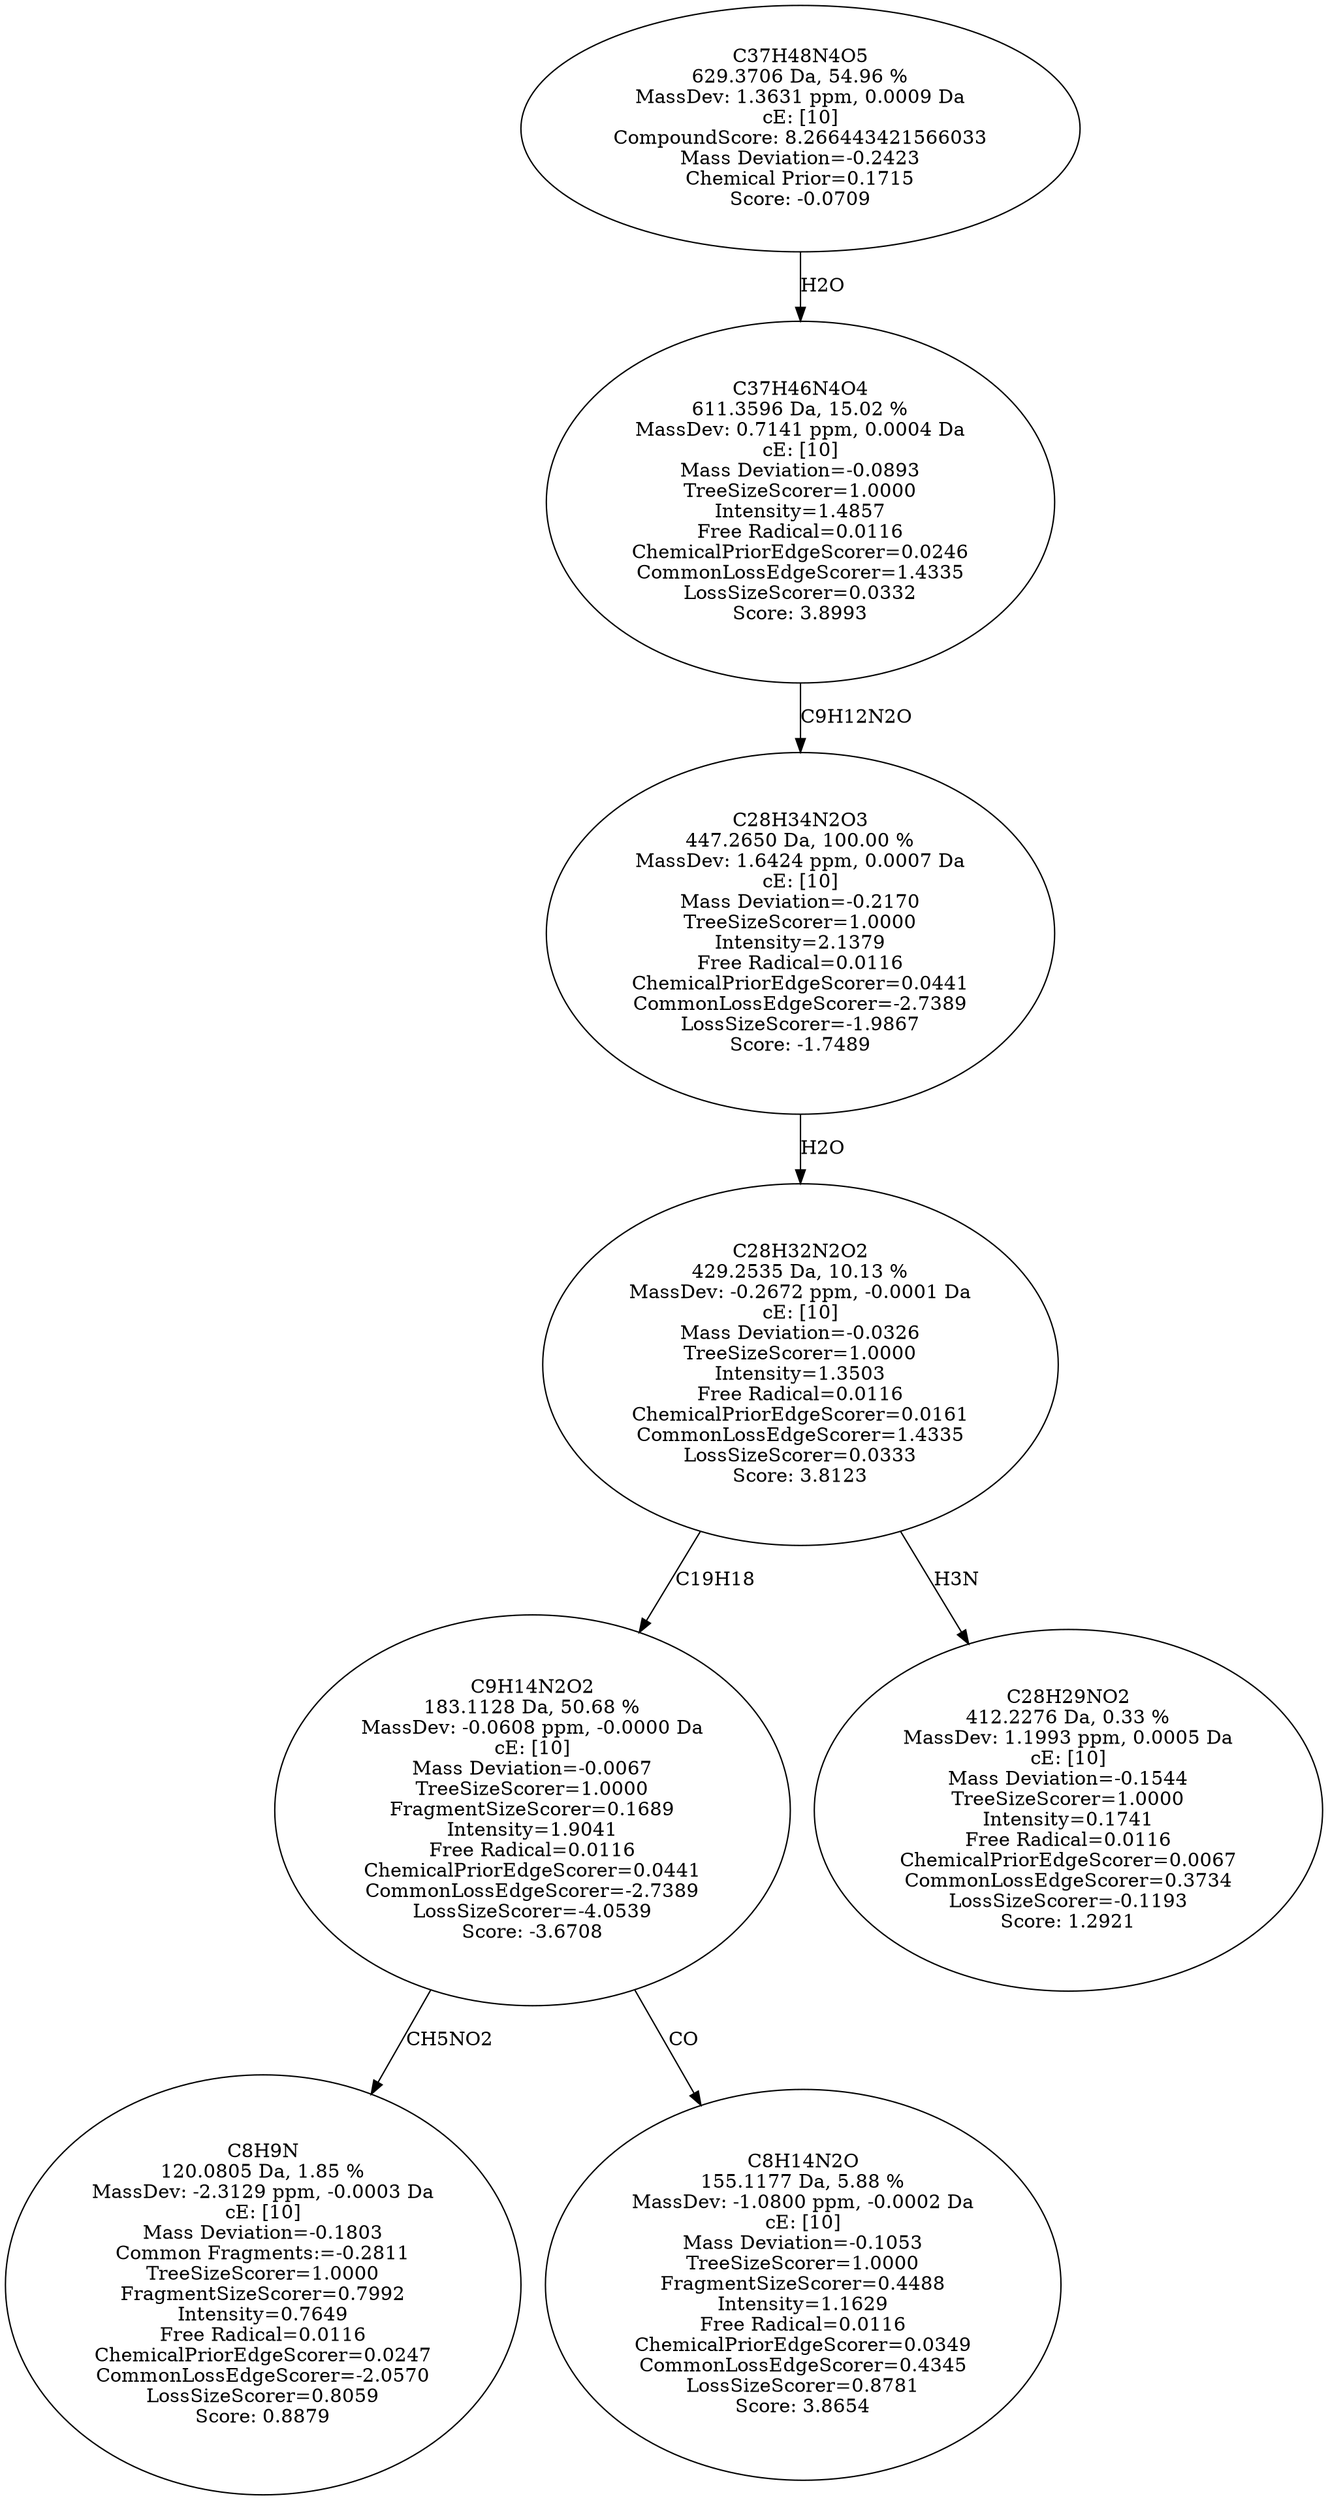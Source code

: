 strict digraph {
v1 [label="C8H9N\n120.0805 Da, 1.85 %\nMassDev: -2.3129 ppm, -0.0003 Da\ncE: [10]\nMass Deviation=-0.1803\nCommon Fragments:=-0.2811\nTreeSizeScorer=1.0000\nFragmentSizeScorer=0.7992\nIntensity=0.7649\nFree Radical=0.0116\nChemicalPriorEdgeScorer=0.0247\nCommonLossEdgeScorer=-2.0570\nLossSizeScorer=0.8059\nScore: 0.8879"];
v2 [label="C8H14N2O\n155.1177 Da, 5.88 %\nMassDev: -1.0800 ppm, -0.0002 Da\ncE: [10]\nMass Deviation=-0.1053\nTreeSizeScorer=1.0000\nFragmentSizeScorer=0.4488\nIntensity=1.1629\nFree Radical=0.0116\nChemicalPriorEdgeScorer=0.0349\nCommonLossEdgeScorer=0.4345\nLossSizeScorer=0.8781\nScore: 3.8654"];
v3 [label="C9H14N2O2\n183.1128 Da, 50.68 %\nMassDev: -0.0608 ppm, -0.0000 Da\ncE: [10]\nMass Deviation=-0.0067\nTreeSizeScorer=1.0000\nFragmentSizeScorer=0.1689\nIntensity=1.9041\nFree Radical=0.0116\nChemicalPriorEdgeScorer=0.0441\nCommonLossEdgeScorer=-2.7389\nLossSizeScorer=-4.0539\nScore: -3.6708"];
v4 [label="C28H29NO2\n412.2276 Da, 0.33 %\nMassDev: 1.1993 ppm, 0.0005 Da\ncE: [10]\nMass Deviation=-0.1544\nTreeSizeScorer=1.0000\nIntensity=0.1741\nFree Radical=0.0116\nChemicalPriorEdgeScorer=0.0067\nCommonLossEdgeScorer=0.3734\nLossSizeScorer=-0.1193\nScore: 1.2921"];
v5 [label="C28H32N2O2\n429.2535 Da, 10.13 %\nMassDev: -0.2672 ppm, -0.0001 Da\ncE: [10]\nMass Deviation=-0.0326\nTreeSizeScorer=1.0000\nIntensity=1.3503\nFree Radical=0.0116\nChemicalPriorEdgeScorer=0.0161\nCommonLossEdgeScorer=1.4335\nLossSizeScorer=0.0333\nScore: 3.8123"];
v6 [label="C28H34N2O3\n447.2650 Da, 100.00 %\nMassDev: 1.6424 ppm, 0.0007 Da\ncE: [10]\nMass Deviation=-0.2170\nTreeSizeScorer=1.0000\nIntensity=2.1379\nFree Radical=0.0116\nChemicalPriorEdgeScorer=0.0441\nCommonLossEdgeScorer=-2.7389\nLossSizeScorer=-1.9867\nScore: -1.7489"];
v7 [label="C37H46N4O4\n611.3596 Da, 15.02 %\nMassDev: 0.7141 ppm, 0.0004 Da\ncE: [10]\nMass Deviation=-0.0893\nTreeSizeScorer=1.0000\nIntensity=1.4857\nFree Radical=0.0116\nChemicalPriorEdgeScorer=0.0246\nCommonLossEdgeScorer=1.4335\nLossSizeScorer=0.0332\nScore: 3.8993"];
v8 [label="C37H48N4O5\n629.3706 Da, 54.96 %\nMassDev: 1.3631 ppm, 0.0009 Da\ncE: [10]\nCompoundScore: 8.266443421566033\nMass Deviation=-0.2423\nChemical Prior=0.1715\nScore: -0.0709"];
v3 -> v1 [label="CH5NO2"];
v3 -> v2 [label="CO"];
v5 -> v3 [label="C19H18"];
v5 -> v4 [label="H3N"];
v6 -> v5 [label="H2O"];
v7 -> v6 [label="C9H12N2O"];
v8 -> v7 [label="H2O"];
}